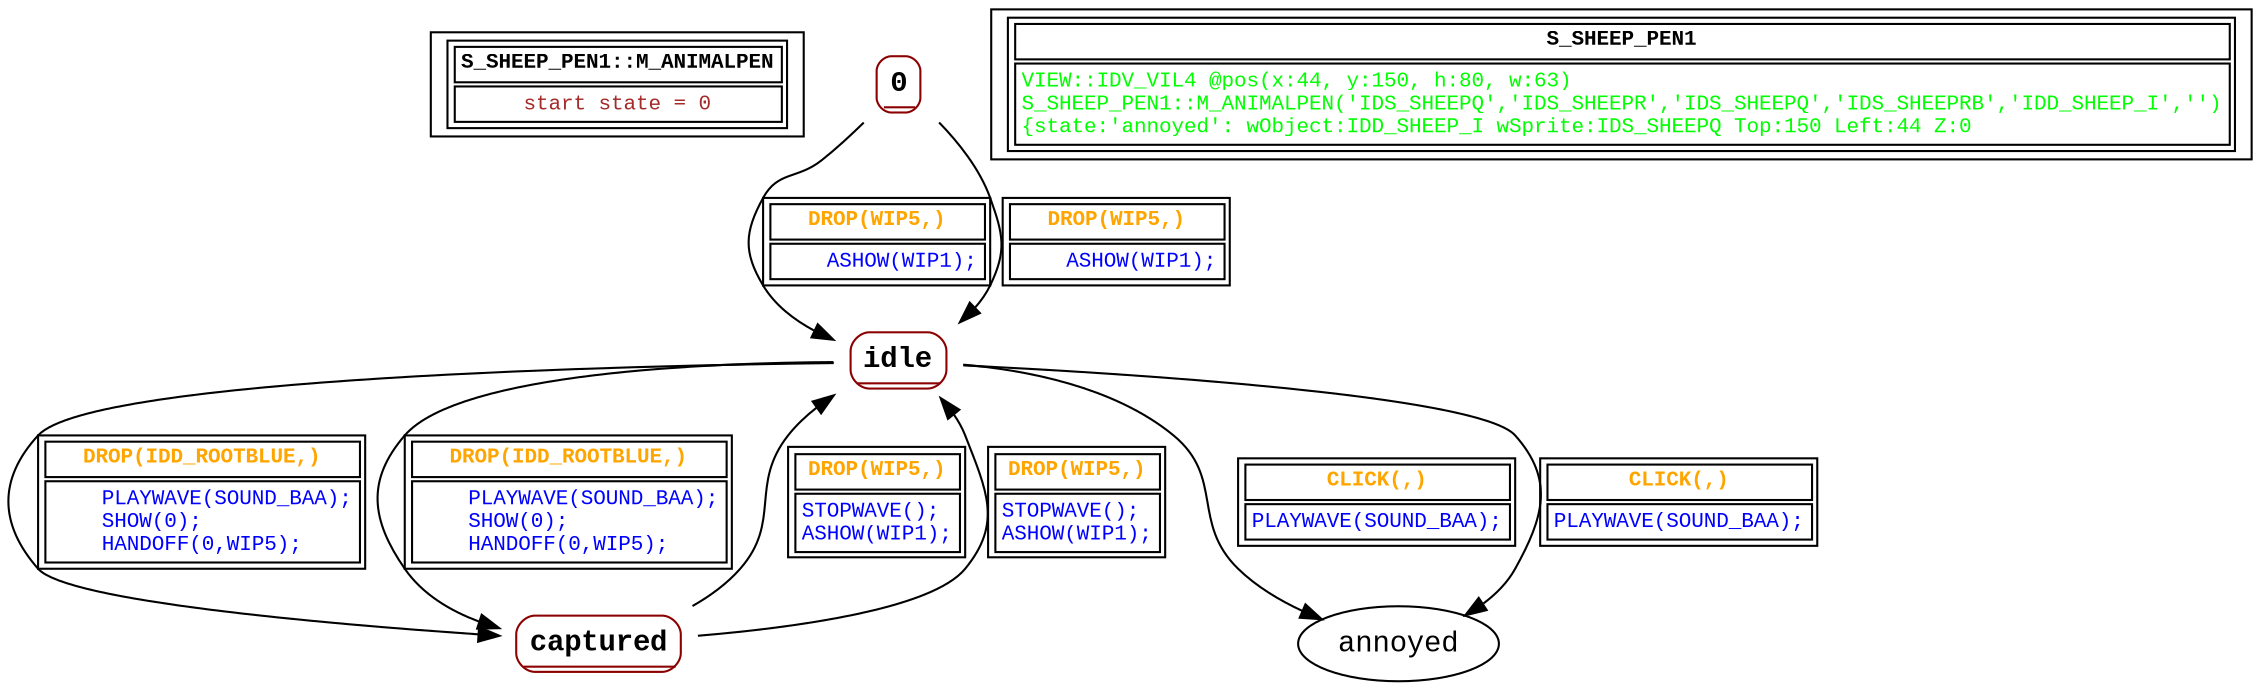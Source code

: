 digraph Automaton {
 fontname="Courier New"
	node [shape=oval, fontname="Courier New"];
	filename[shape = record, fontsize=10, label=< <table border="1"><tr><td><b>S_SHEEP_PEN1::M_ANIMALPEN<br align="left"/></b></td></tr>
<tr><td><font point-size="10" color ="brown">start state = 0<br align="left"/></font></td></tr></table>>
];
	0[shape = none, fontsize=14, label=< <table border="1" color="darkred" style="rounded"><tr><td sides="b"><b>0<br align="left"/></b></td></tr>
</table>>];
"0" -> "idle" [fontcolor=orange,fontsize=10,fontname="Courier New", label=< <table border="1"><tr><td><b>DROP(WIP5,)<br align="left"/></b></td></tr>
<tr><td><font point-size="10" color ="blue">    ASHOW(WIP1);<br align="left"/></font></td></tr></table>>
];
"0" -> "idle" [fontcolor=orange,fontsize=10,fontname="Courier New", label=< <table border="1"><tr><td><b>DROP(WIP5,)<br align="left"/></b></td></tr>
<tr><td><font point-size="10" color ="blue">    ASHOW(WIP1);<br align="left"/></font></td></tr></table>>
];
	captured[shape = none, fontsize=14, label=< <table border="1" color="darkred" style="rounded"><tr><td sides="b"><b>captured<br align="left"/></b></td></tr>
</table>>];
"captured" -> "idle" [fontcolor=orange,fontsize=10,fontname="Courier New", label=< <table border="1"><tr><td><b>DROP(WIP5,)<br align="left"/></b></td></tr>
<tr><td><font point-size="10" color ="blue">STOPWAVE();<br align="left"/>ASHOW(WIP1);<br align="left"/></font></td></tr></table>>
];
"captured" -> "idle" [fontcolor=orange,fontsize=10,fontname="Courier New", label=< <table border="1"><tr><td><b>DROP(WIP5,)<br align="left"/></b></td></tr>
<tr><td><font point-size="10" color ="blue">STOPWAVE();<br align="left"/>ASHOW(WIP1);<br align="left"/></font></td></tr></table>>
];
	idle[shape = none, fontsize=14, label=< <table border="1" color="darkred" style="rounded"><tr><td sides="b"><b>idle<br align="left"/></b></td></tr>
</table>>];
"idle" -> "annoyed" [fontcolor=orange,fontsize=10,fontname="Courier New", label=< <table border="1"><tr><td><b>CLICK(,)<br align="left"/></b></td></tr>
<tr><td><font point-size="10" color ="blue">PLAYWAVE(SOUND_BAA);<br align="left"/></font></td></tr></table>>
];
"idle" -> "annoyed" [fontcolor=orange,fontsize=10,fontname="Courier New", label=< <table border="1"><tr><td><b>CLICK(,)<br align="left"/></b></td></tr>
<tr><td><font point-size="10" color ="blue">PLAYWAVE(SOUND_BAA);<br align="left"/></font></td></tr></table>>
];
"idle" -> "captured" [fontcolor=orange,fontsize=10,fontname="Courier New", label=< <table border="1"><tr><td><b>DROP(IDD_ROOTBLUE,)<br align="left"/></b></td></tr>
<tr><td><font point-size="10" color ="blue">    PLAYWAVE(SOUND_BAA);<br align="left"/>    SHOW(0);<br align="left"/>    HANDOFF(0,WIP5);<br align="left"/></font></td></tr></table>>
];
"idle" -> "captured" [fontcolor=orange,fontsize=10,fontname="Courier New", label=< <table border="1"><tr><td><b>DROP(IDD_ROOTBLUE,)<br align="left"/></b></td></tr>
<tr><td><font point-size="10" color ="blue">    PLAYWAVE(SOUND_BAA);<br align="left"/>    SHOW(0);<br align="left"/>    HANDOFF(0,WIP5);<br align="left"/></font></td></tr></table>>
];
	status[shape = record, fontsize=10, label=< <table border="1"><tr><td><b>S_SHEEP_PEN1<br align="left"/></b></td></tr>
<tr><td><font point-size="10" color ="green">VIEW::IDV_VIL4 @pos(x:44, y:150, h:80, w:63)<br align="left"/>S_SHEEP_PEN1::M_ANIMALPEN(&apos;IDS_SHEEPQ&apos;,&apos;IDS_SHEEPR&apos;,&apos;IDS_SHEEPQ&apos;,&apos;IDS_SHEEPRB&apos;,&apos;IDD_SHEEP_I&apos;,&apos;&apos;)<br align="left"/>			&#123;state:&apos;annoyed&apos;: wObject:IDD_SHEEP_I wSprite:IDS_SHEEPQ Top:150 Left:44 Z:0<br align="left"/></font></td></tr></table>>
];
}
